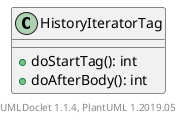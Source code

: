 @startuml

    class HistoryIteratorTag [[HistoryIteratorTag.html]] {
        +doStartTag(): int
        +doAfterBody(): int
    }


    center footer UMLDoclet 1.1.4, PlantUML 1.2019.05
@enduml
